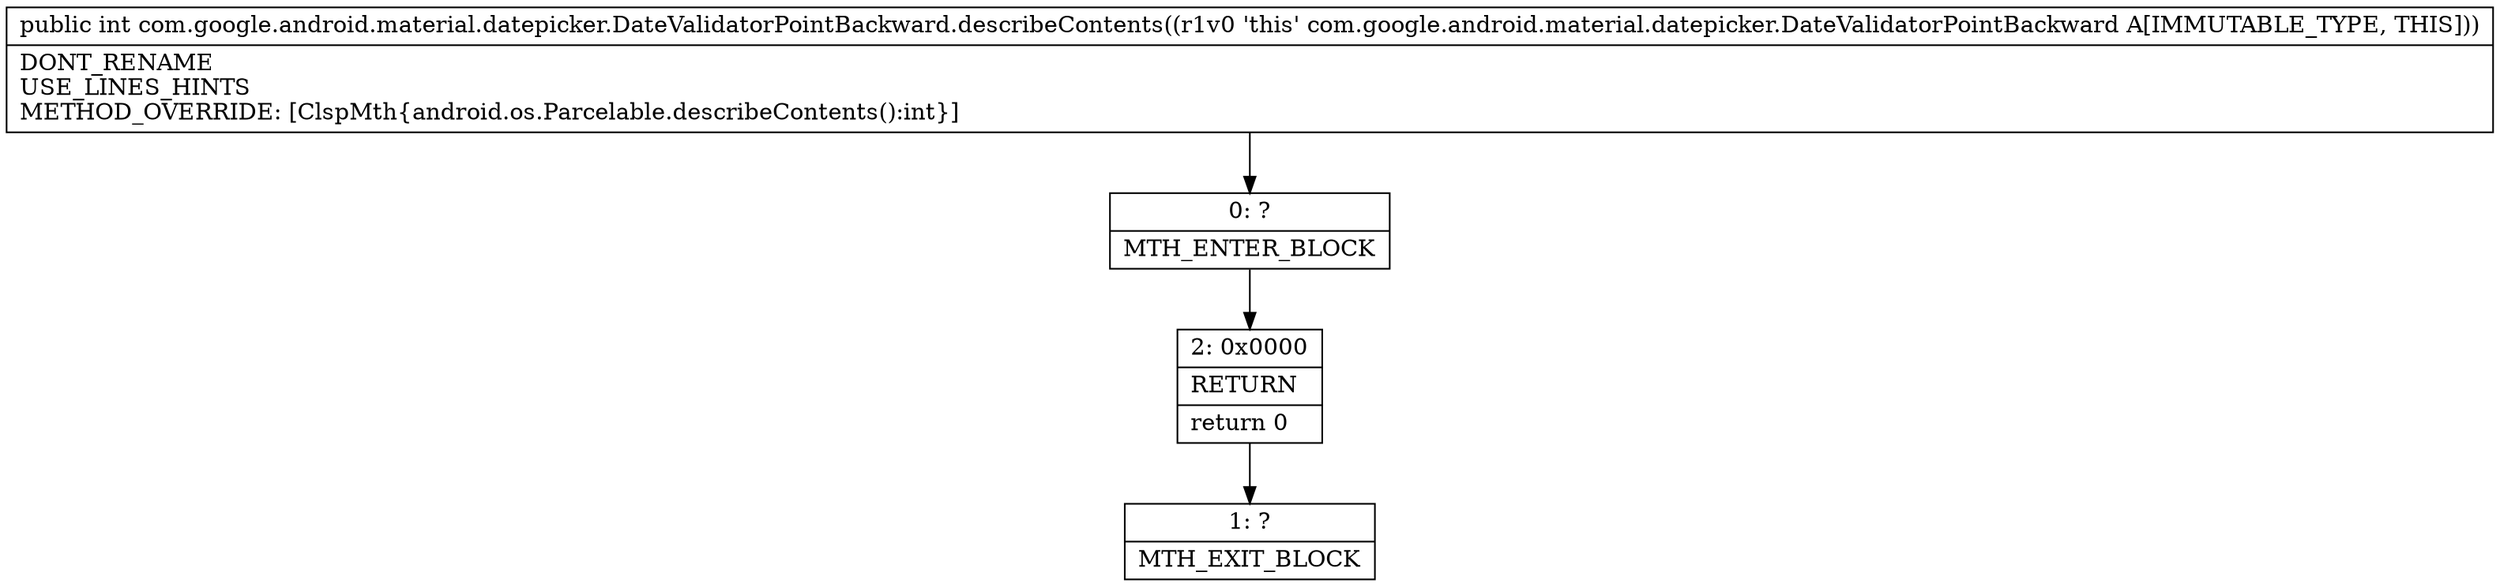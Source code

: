 digraph "CFG forcom.google.android.material.datepicker.DateValidatorPointBackward.describeContents()I" {
Node_0 [shape=record,label="{0\:\ ?|MTH_ENTER_BLOCK\l}"];
Node_2 [shape=record,label="{2\:\ 0x0000|RETURN\l|return 0\l}"];
Node_1 [shape=record,label="{1\:\ ?|MTH_EXIT_BLOCK\l}"];
MethodNode[shape=record,label="{public int com.google.android.material.datepicker.DateValidatorPointBackward.describeContents((r1v0 'this' com.google.android.material.datepicker.DateValidatorPointBackward A[IMMUTABLE_TYPE, THIS]))  | DONT_RENAME\lUSE_LINES_HINTS\lMETHOD_OVERRIDE: [ClspMth\{android.os.Parcelable.describeContents():int\}]\l}"];
MethodNode -> Node_0;Node_0 -> Node_2;
Node_2 -> Node_1;
}

